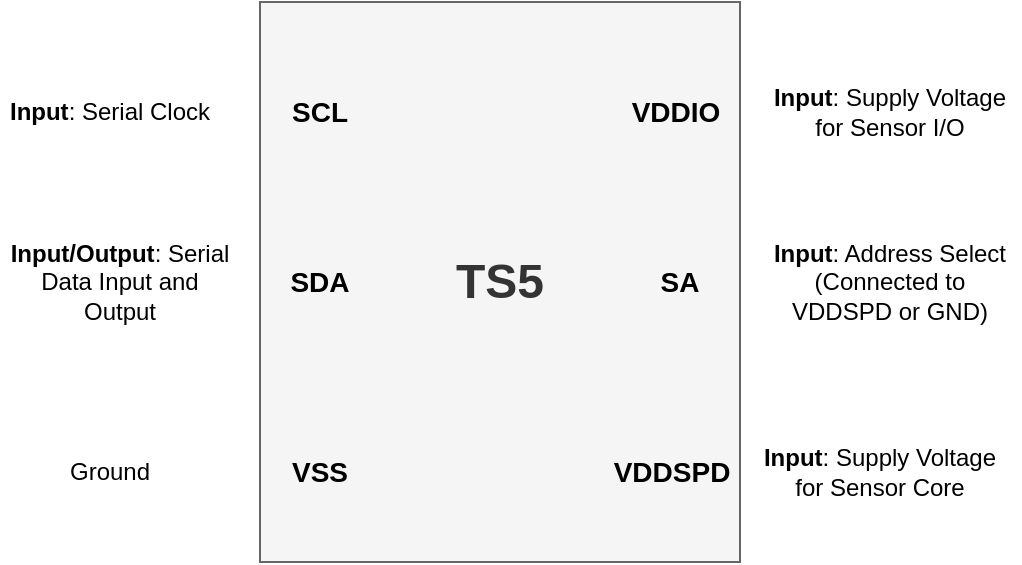 <mxfile version="26.0.10">
  <diagram name="Page-1" id="W5vGCnVhVwVzvedQZ5nu">
    <mxGraphModel dx="818" dy="1058" grid="1" gridSize="10" guides="1" tooltips="1" connect="1" arrows="1" fold="1" page="1" pageScale="1" pageWidth="850" pageHeight="1100" math="0" shadow="0">
      <root>
        <mxCell id="0" />
        <mxCell id="1" parent="0" />
        <mxCell id="WPGl5qjETKKjV6xaFtwX-1" value="&lt;b&gt;&lt;font style=&quot;font-size: 24px;&quot;&gt;TS5&lt;/font&gt;&lt;/b&gt;" style="rounded=0;whiteSpace=wrap;html=1;fillColor=#f5f5f5;fontColor=#333333;strokeColor=#666666;" vertex="1" parent="1">
          <mxGeometry x="200" y="280" width="240" height="280" as="geometry" />
        </mxCell>
        <mxCell id="WPGl5qjETKKjV6xaFtwX-2" value="SCL" style="text;html=1;align=center;verticalAlign=middle;whiteSpace=wrap;rounded=0;fontStyle=1;fontSize=14;" vertex="1" parent="1">
          <mxGeometry x="200" y="320" width="60" height="30" as="geometry" />
        </mxCell>
        <mxCell id="WPGl5qjETKKjV6xaFtwX-3" value="SDA" style="text;html=1;align=center;verticalAlign=middle;whiteSpace=wrap;rounded=0;fontStyle=1;fontSize=14;" vertex="1" parent="1">
          <mxGeometry x="200" y="405" width="60" height="30" as="geometry" />
        </mxCell>
        <mxCell id="WPGl5qjETKKjV6xaFtwX-4" value="VSS" style="text;html=1;align=center;verticalAlign=middle;whiteSpace=wrap;rounded=0;fontStyle=1;fontSize=14;" vertex="1" parent="1">
          <mxGeometry x="200" y="500" width="60" height="30" as="geometry" />
        </mxCell>
        <mxCell id="WPGl5qjETKKjV6xaFtwX-5" value="VDDIO" style="text;html=1;align=center;verticalAlign=middle;whiteSpace=wrap;rounded=0;fontStyle=1;fontSize=14;" vertex="1" parent="1">
          <mxGeometry x="378" y="320" width="60" height="30" as="geometry" />
        </mxCell>
        <mxCell id="WPGl5qjETKKjV6xaFtwX-6" value="SA" style="text;html=1;align=center;verticalAlign=middle;whiteSpace=wrap;rounded=0;fontStyle=1;fontSize=14;" vertex="1" parent="1">
          <mxGeometry x="380" y="405" width="60" height="30" as="geometry" />
        </mxCell>
        <mxCell id="WPGl5qjETKKjV6xaFtwX-7" value="VDDSPD" style="text;html=1;align=center;verticalAlign=middle;whiteSpace=wrap;rounded=0;fontStyle=1;fontSize=14;" vertex="1" parent="1">
          <mxGeometry x="376" y="500" width="60" height="30" as="geometry" />
        </mxCell>
        <mxCell id="WPGl5qjETKKjV6xaFtwX-8" value="&lt;b&gt;Input&lt;/b&gt;: Serial Clock" style="text;html=1;align=center;verticalAlign=middle;whiteSpace=wrap;rounded=0;" vertex="1" parent="1">
          <mxGeometry x="70" y="320" width="110" height="30" as="geometry" />
        </mxCell>
        <mxCell id="WPGl5qjETKKjV6xaFtwX-10" value="&lt;b&gt;Input/Output&lt;/b&gt;: Serial Data Input and Output" style="text;html=1;align=center;verticalAlign=middle;whiteSpace=wrap;rounded=0;" vertex="1" parent="1">
          <mxGeometry x="70" y="392.5" width="120" height="55" as="geometry" />
        </mxCell>
        <mxCell id="WPGl5qjETKKjV6xaFtwX-11" value="Ground" style="text;html=1;align=center;verticalAlign=middle;whiteSpace=wrap;rounded=0;" vertex="1" parent="1">
          <mxGeometry x="70" y="500" width="110" height="30" as="geometry" />
        </mxCell>
        <mxCell id="WPGl5qjETKKjV6xaFtwX-12" value="&lt;b&gt;Input&lt;/b&gt;: Supply Voltage for Sensor I/O" style="text;html=1;align=center;verticalAlign=middle;whiteSpace=wrap;rounded=0;" vertex="1" parent="1">
          <mxGeometry x="450" y="320" width="130" height="30" as="geometry" />
        </mxCell>
        <mxCell id="WPGl5qjETKKjV6xaFtwX-13" value="&lt;b&gt;Input&lt;/b&gt;: Address Select (Connected to VDDSPD or GND)" style="text;html=1;align=center;verticalAlign=middle;whiteSpace=wrap;rounded=0;" vertex="1" parent="1">
          <mxGeometry x="450" y="392.5" width="130" height="55" as="geometry" />
        </mxCell>
        <mxCell id="WPGl5qjETKKjV6xaFtwX-14" value="&lt;b&gt;Input&lt;/b&gt;: Supply Voltage for Sensor Core" style="text;html=1;align=center;verticalAlign=middle;whiteSpace=wrap;rounded=0;" vertex="1" parent="1">
          <mxGeometry x="450" y="500" width="120" height="30" as="geometry" />
        </mxCell>
      </root>
    </mxGraphModel>
  </diagram>
</mxfile>
